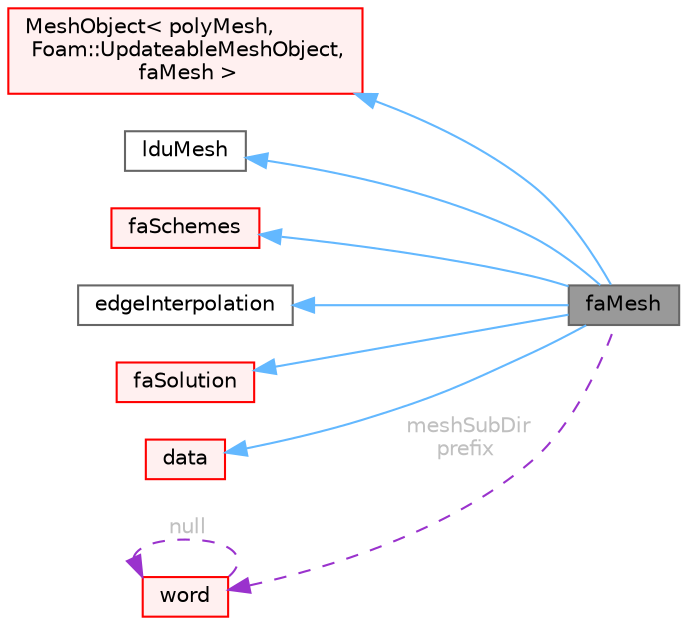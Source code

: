 digraph "faMesh"
{
 // LATEX_PDF_SIZE
  bgcolor="transparent";
  edge [fontname=Helvetica,fontsize=10,labelfontname=Helvetica,labelfontsize=10];
  node [fontname=Helvetica,fontsize=10,shape=box,height=0.2,width=0.4];
  rankdir="LR";
  Node1 [id="Node000001",label="faMesh",height=0.2,width=0.4,color="gray40", fillcolor="grey60", style="filled", fontcolor="black",tooltip="Finite area mesh (used for 2-D non-Euclidian finite area method) defined using a patch of faces on a ..."];
  Node2 -> Node1 [id="edge1_Node000001_Node000002",dir="back",color="steelblue1",style="solid",tooltip=" "];
  Node2 [id="Node000002",label="MeshObject\< polyMesh,\l Foam::UpdateableMeshObject,\l faMesh \>",height=0.2,width=0.4,color="red", fillcolor="#FFF0F0", style="filled",URL="$classFoam_1_1MeshObject.html",tooltip=" "];
  Node20 -> Node1 [id="edge2_Node000001_Node000020",dir="back",color="steelblue1",style="solid",tooltip=" "];
  Node20 [id="Node000020",label="lduMesh",height=0.2,width=0.4,color="gray40", fillcolor="white", style="filled",URL="$classFoam_1_1lduMesh.html",tooltip="Abstract base class for meshes which provide LDU addressing for the construction of lduMatrix and LDU..."];
  Node21 -> Node1 [id="edge3_Node000001_Node000021",dir="back",color="steelblue1",style="solid",tooltip=" "];
  Node21 [id="Node000021",label="faSchemes",height=0.2,width=0.4,color="red", fillcolor="#FFF0F0", style="filled",URL="$classFoam_1_1faSchemes.html",tooltip="Selector class for finite area differencing schemes. faMesh is derived from faSchemes so that all fie..."];
  Node31 -> Node1 [id="edge4_Node000001_Node000031",dir="back",color="steelblue1",style="solid",tooltip=" "];
  Node31 [id="Node000031",label="edgeInterpolation",height=0.2,width=0.4,color="gray40", fillcolor="white", style="filled",URL="$classFoam_1_1edgeInterpolation.html",tooltip="Face to edge interpolation scheme. Included in faMesh."];
  Node32 -> Node1 [id="edge5_Node000001_Node000032",dir="back",color="steelblue1",style="solid",tooltip=" "];
  Node32 [id="Node000032",label="faSolution",height=0.2,width=0.4,color="red", fillcolor="#FFF0F0", style="filled",URL="$classFoam_1_1faSolution.html",tooltip="Selector class for finite area solution. faMesh is derived from faSolution so that all fields have ac..."];
  Node34 -> Node1 [id="edge6_Node000001_Node000034",dir="back",color="steelblue1",style="solid",tooltip=" "];
  Node34 [id="Node000034",label="data",height=0.2,width=0.4,color="red", fillcolor="#FFF0F0", style="filled",URL="$classFoam_1_1data.html",tooltip="Database for solution data, solver performance and other reduced data."];
  Node15 -> Node1 [id="edge7_Node000001_Node000015",dir="back",color="darkorchid3",style="dashed",tooltip=" ",label=" meshSubDir\nprefix",fontcolor="grey" ];
  Node15 [id="Node000015",label="word",height=0.2,width=0.4,color="red", fillcolor="#FFF0F0", style="filled",URL="$classFoam_1_1word.html",tooltip="A class for handling words, derived from Foam::string."];
  Node15 -> Node15 [id="edge8_Node000015_Node000015",dir="back",color="darkorchid3",style="dashed",tooltip=" ",label=" null",fontcolor="grey" ];
}
